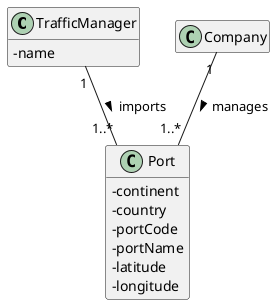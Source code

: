 @startuml
'https://plantuml.com/class-diagram
hide empty methods
hide empty attributes
skinparam classAttributeIconSize 0

class TrafficManager{
    -name
}

class Company{}

class Port{
    -continent
    -country
    -portCode
    -portName
    -latitude
    -longitude
}

TrafficManager "1" -- "1..*" Port : imports >
Company "1" -- "1..*" Port : manages >

@enduml